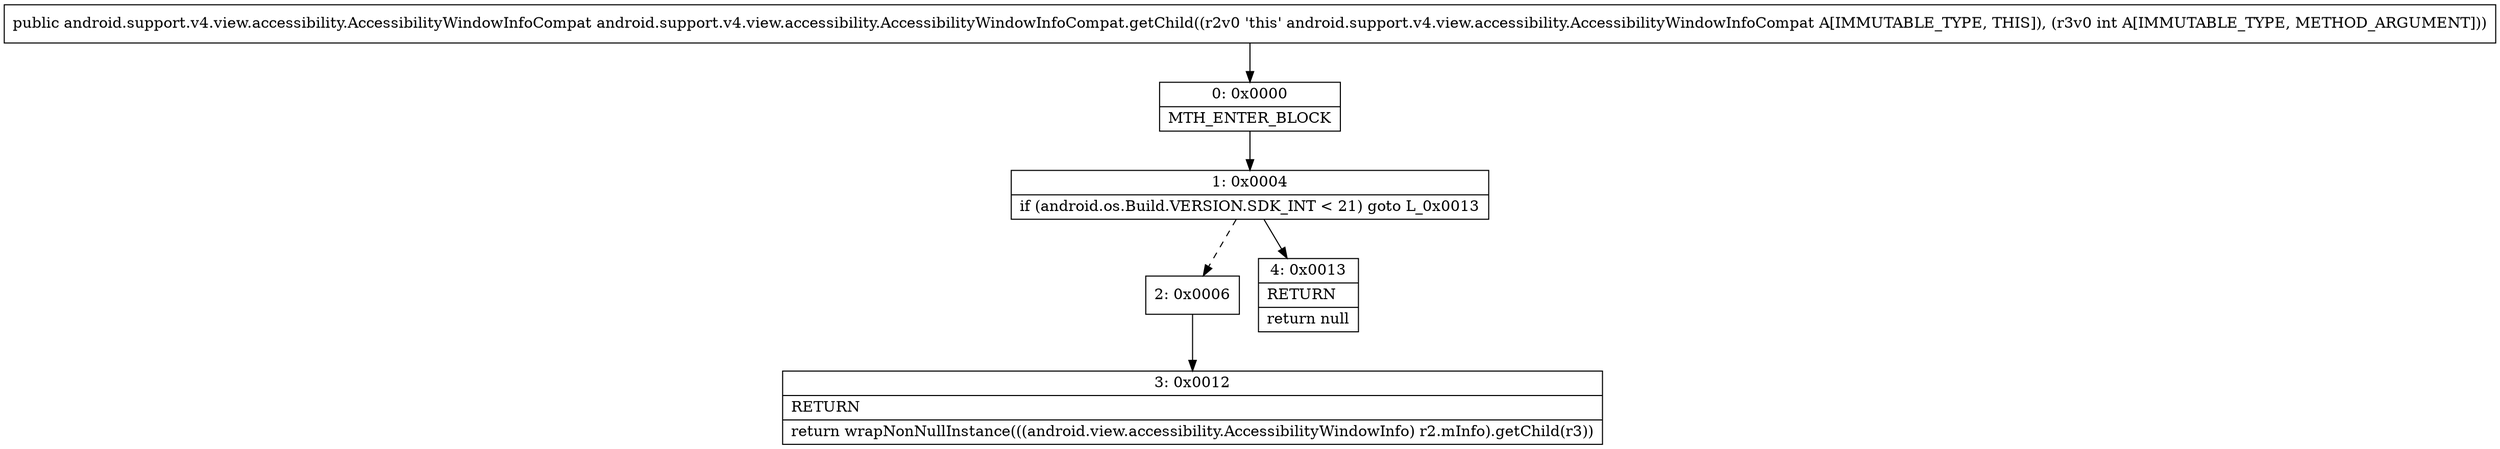 digraph "CFG forandroid.support.v4.view.accessibility.AccessibilityWindowInfoCompat.getChild(I)Landroid\/support\/v4\/view\/accessibility\/AccessibilityWindowInfoCompat;" {
Node_0 [shape=record,label="{0\:\ 0x0000|MTH_ENTER_BLOCK\l}"];
Node_1 [shape=record,label="{1\:\ 0x0004|if (android.os.Build.VERSION.SDK_INT \< 21) goto L_0x0013\l}"];
Node_2 [shape=record,label="{2\:\ 0x0006}"];
Node_3 [shape=record,label="{3\:\ 0x0012|RETURN\l|return wrapNonNullInstance(((android.view.accessibility.AccessibilityWindowInfo) r2.mInfo).getChild(r3))\l}"];
Node_4 [shape=record,label="{4\:\ 0x0013|RETURN\l|return null\l}"];
MethodNode[shape=record,label="{public android.support.v4.view.accessibility.AccessibilityWindowInfoCompat android.support.v4.view.accessibility.AccessibilityWindowInfoCompat.getChild((r2v0 'this' android.support.v4.view.accessibility.AccessibilityWindowInfoCompat A[IMMUTABLE_TYPE, THIS]), (r3v0 int A[IMMUTABLE_TYPE, METHOD_ARGUMENT])) }"];
MethodNode -> Node_0;
Node_0 -> Node_1;
Node_1 -> Node_2[style=dashed];
Node_1 -> Node_4;
Node_2 -> Node_3;
}

